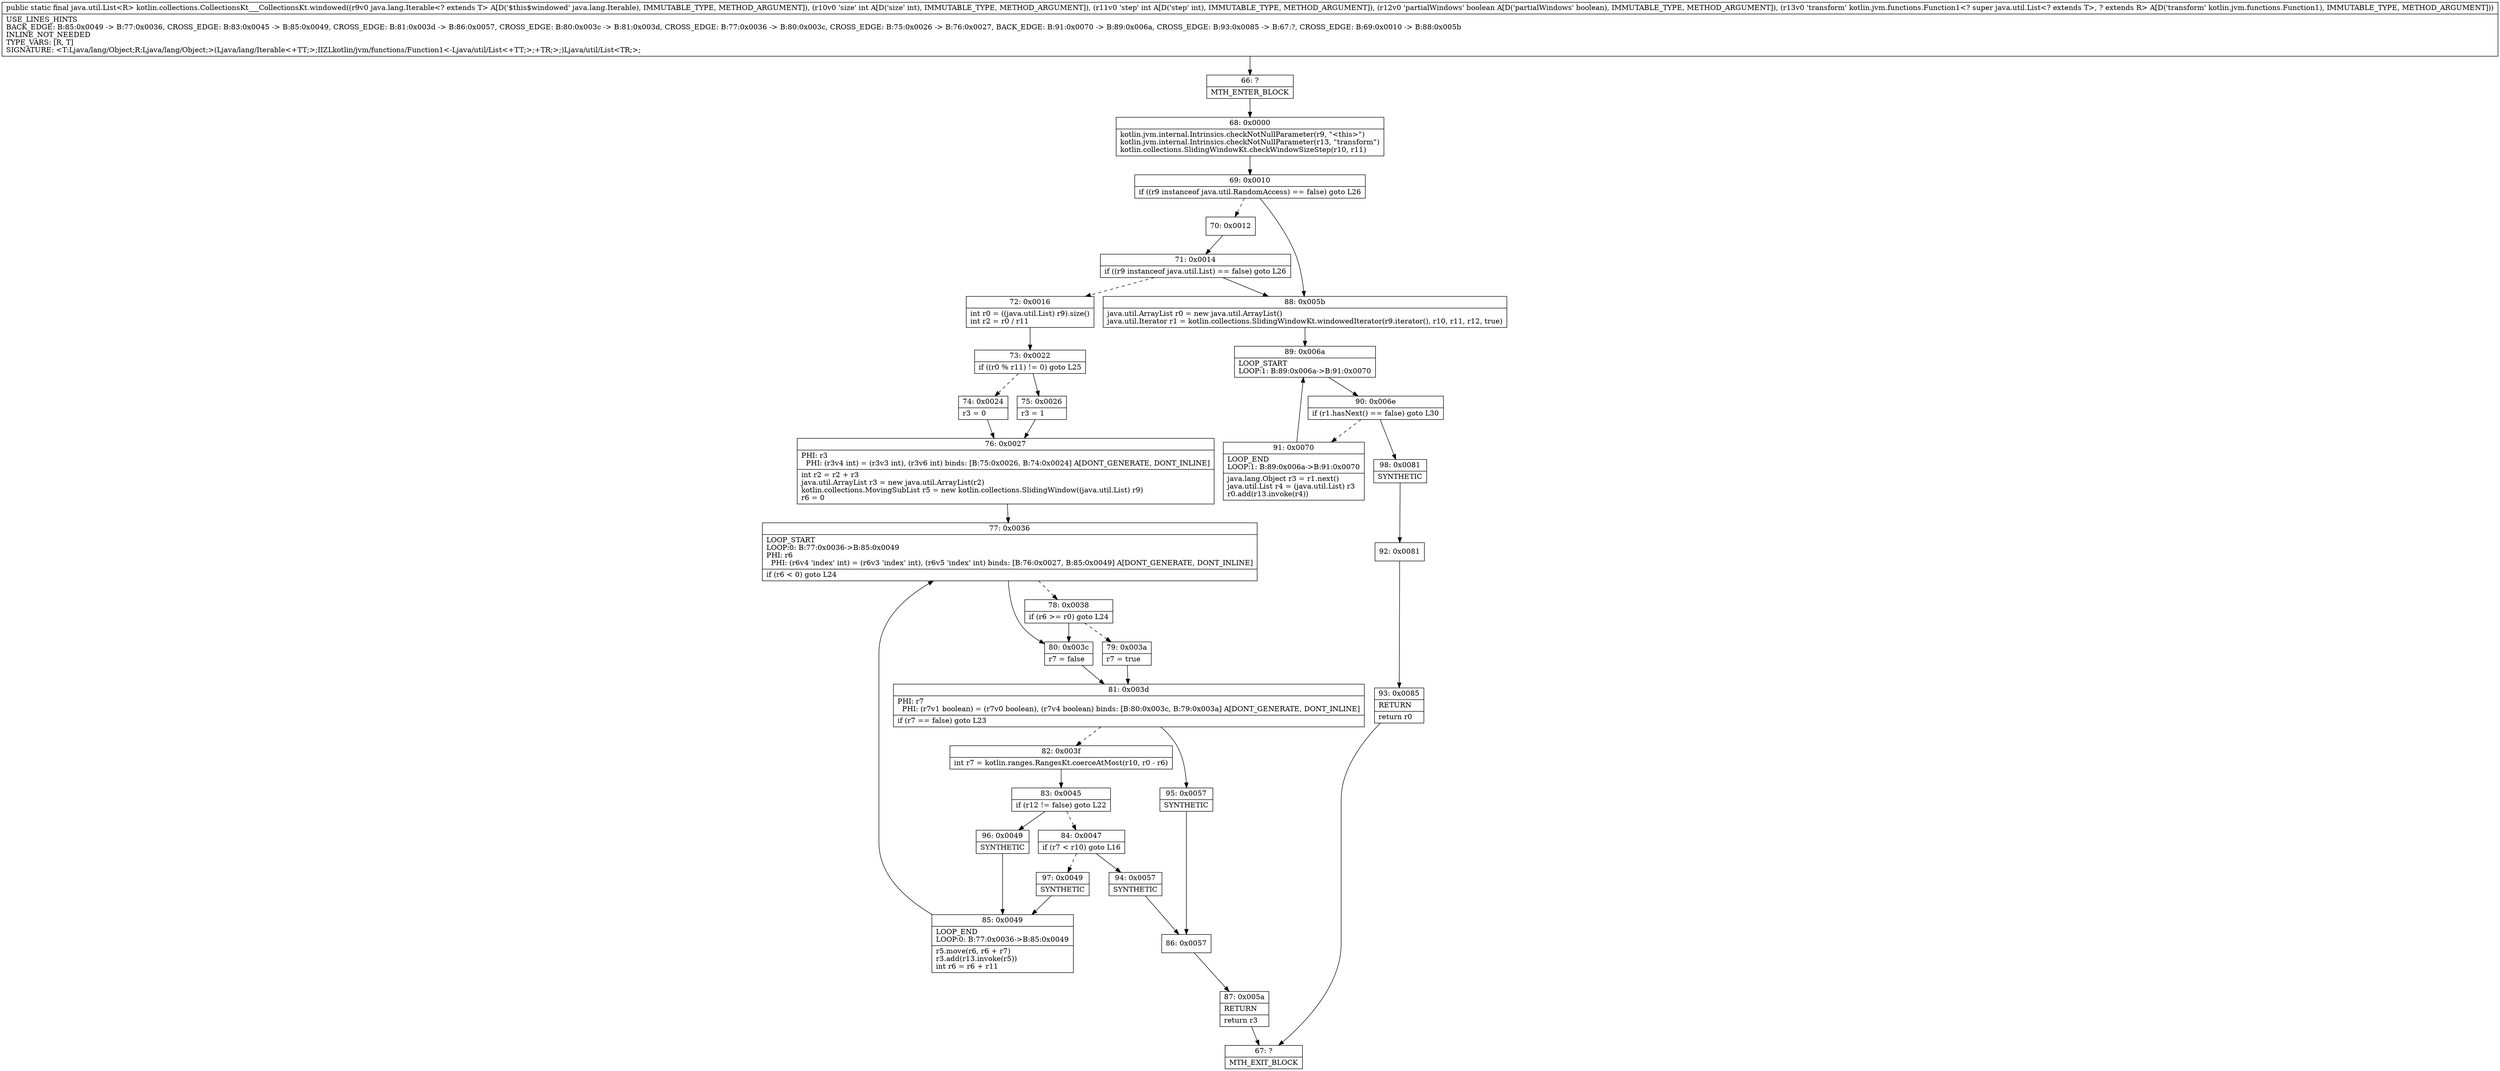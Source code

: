 digraph "CFG forkotlin.collections.CollectionsKt___CollectionsKt.windowed(Ljava\/lang\/Iterable;IIZLkotlin\/jvm\/functions\/Function1;)Ljava\/util\/List;" {
Node_66 [shape=record,label="{66\:\ ?|MTH_ENTER_BLOCK\l}"];
Node_68 [shape=record,label="{68\:\ 0x0000|kotlin.jvm.internal.Intrinsics.checkNotNullParameter(r9, \"\<this\>\")\lkotlin.jvm.internal.Intrinsics.checkNotNullParameter(r13, \"transform\")\lkotlin.collections.SlidingWindowKt.checkWindowSizeStep(r10, r11)\l}"];
Node_69 [shape=record,label="{69\:\ 0x0010|if ((r9 instanceof java.util.RandomAccess) == false) goto L26\l}"];
Node_70 [shape=record,label="{70\:\ 0x0012}"];
Node_71 [shape=record,label="{71\:\ 0x0014|if ((r9 instanceof java.util.List) == false) goto L26\l}"];
Node_72 [shape=record,label="{72\:\ 0x0016|int r0 = ((java.util.List) r9).size()\lint r2 = r0 \/ r11\l}"];
Node_73 [shape=record,label="{73\:\ 0x0022|if ((r0 % r11) != 0) goto L25\l}"];
Node_74 [shape=record,label="{74\:\ 0x0024|r3 = 0\l}"];
Node_76 [shape=record,label="{76\:\ 0x0027|PHI: r3 \l  PHI: (r3v4 int) = (r3v3 int), (r3v6 int) binds: [B:75:0x0026, B:74:0x0024] A[DONT_GENERATE, DONT_INLINE]\l|int r2 = r2 + r3\ljava.util.ArrayList r3 = new java.util.ArrayList(r2)\lkotlin.collections.MovingSubList r5 = new kotlin.collections.SlidingWindow((java.util.List) r9)\lr6 = 0\l}"];
Node_77 [shape=record,label="{77\:\ 0x0036|LOOP_START\lLOOP:0: B:77:0x0036\-\>B:85:0x0049\lPHI: r6 \l  PHI: (r6v4 'index' int) = (r6v3 'index' int), (r6v5 'index' int) binds: [B:76:0x0027, B:85:0x0049] A[DONT_GENERATE, DONT_INLINE]\l|if (r6 \< 0) goto L24\l}"];
Node_78 [shape=record,label="{78\:\ 0x0038|if (r6 \>= r0) goto L24\l}"];
Node_79 [shape=record,label="{79\:\ 0x003a|r7 = true\l}"];
Node_81 [shape=record,label="{81\:\ 0x003d|PHI: r7 \l  PHI: (r7v1 boolean) = (r7v0 boolean), (r7v4 boolean) binds: [B:80:0x003c, B:79:0x003a] A[DONT_GENERATE, DONT_INLINE]\l|if (r7 == false) goto L23\l}"];
Node_82 [shape=record,label="{82\:\ 0x003f|int r7 = kotlin.ranges.RangesKt.coerceAtMost(r10, r0 \- r6)\l}"];
Node_83 [shape=record,label="{83\:\ 0x0045|if (r12 != false) goto L22\l}"];
Node_84 [shape=record,label="{84\:\ 0x0047|if (r7 \< r10) goto L16\l}"];
Node_94 [shape=record,label="{94\:\ 0x0057|SYNTHETIC\l}"];
Node_86 [shape=record,label="{86\:\ 0x0057}"];
Node_87 [shape=record,label="{87\:\ 0x005a|RETURN\l|return r3\l}"];
Node_67 [shape=record,label="{67\:\ ?|MTH_EXIT_BLOCK\l}"];
Node_97 [shape=record,label="{97\:\ 0x0049|SYNTHETIC\l}"];
Node_85 [shape=record,label="{85\:\ 0x0049|LOOP_END\lLOOP:0: B:77:0x0036\-\>B:85:0x0049\l|r5.move(r6, r6 + r7)\lr3.add(r13.invoke(r5))\lint r6 = r6 + r11\l}"];
Node_96 [shape=record,label="{96\:\ 0x0049|SYNTHETIC\l}"];
Node_95 [shape=record,label="{95\:\ 0x0057|SYNTHETIC\l}"];
Node_80 [shape=record,label="{80\:\ 0x003c|r7 = false\l}"];
Node_75 [shape=record,label="{75\:\ 0x0026|r3 = 1\l}"];
Node_88 [shape=record,label="{88\:\ 0x005b|java.util.ArrayList r0 = new java.util.ArrayList()\ljava.util.Iterator r1 = kotlin.collections.SlidingWindowKt.windowedIterator(r9.iterator(), r10, r11, r12, true)\l}"];
Node_89 [shape=record,label="{89\:\ 0x006a|LOOP_START\lLOOP:1: B:89:0x006a\-\>B:91:0x0070\l}"];
Node_90 [shape=record,label="{90\:\ 0x006e|if (r1.hasNext() == false) goto L30\l}"];
Node_91 [shape=record,label="{91\:\ 0x0070|LOOP_END\lLOOP:1: B:89:0x006a\-\>B:91:0x0070\l|java.lang.Object r3 = r1.next()\ljava.util.List r4 = (java.util.List) r3\lr0.add(r13.invoke(r4))\l}"];
Node_98 [shape=record,label="{98\:\ 0x0081|SYNTHETIC\l}"];
Node_92 [shape=record,label="{92\:\ 0x0081}"];
Node_93 [shape=record,label="{93\:\ 0x0085|RETURN\l|return r0\l}"];
MethodNode[shape=record,label="{public static final java.util.List\<R\> kotlin.collections.CollectionsKt___CollectionsKt.windowed((r9v0 java.lang.Iterable\<? extends T\> A[D('$this$windowed' java.lang.Iterable), IMMUTABLE_TYPE, METHOD_ARGUMENT]), (r10v0 'size' int A[D('size' int), IMMUTABLE_TYPE, METHOD_ARGUMENT]), (r11v0 'step' int A[D('step' int), IMMUTABLE_TYPE, METHOD_ARGUMENT]), (r12v0 'partialWindows' boolean A[D('partialWindows' boolean), IMMUTABLE_TYPE, METHOD_ARGUMENT]), (r13v0 'transform' kotlin.jvm.functions.Function1\<? super java.util.List\<? extends T\>, ? extends R\> A[D('transform' kotlin.jvm.functions.Function1), IMMUTABLE_TYPE, METHOD_ARGUMENT]))  | USE_LINES_HINTS\lBACK_EDGE: B:85:0x0049 \-\> B:77:0x0036, CROSS_EDGE: B:83:0x0045 \-\> B:85:0x0049, CROSS_EDGE: B:81:0x003d \-\> B:86:0x0057, CROSS_EDGE: B:80:0x003c \-\> B:81:0x003d, CROSS_EDGE: B:77:0x0036 \-\> B:80:0x003c, CROSS_EDGE: B:75:0x0026 \-\> B:76:0x0027, BACK_EDGE: B:91:0x0070 \-\> B:89:0x006a, CROSS_EDGE: B:93:0x0085 \-\> B:67:?, CROSS_EDGE: B:69:0x0010 \-\> B:88:0x005b\lINLINE_NOT_NEEDED\lTYPE_VARS: [R, T]\lSIGNATURE: \<T:Ljava\/lang\/Object;R:Ljava\/lang\/Object;\>(Ljava\/lang\/Iterable\<+TT;\>;IIZLkotlin\/jvm\/functions\/Function1\<\-Ljava\/util\/List\<+TT;\>;+TR;\>;)Ljava\/util\/List\<TR;\>;\l}"];
MethodNode -> Node_66;Node_66 -> Node_68;
Node_68 -> Node_69;
Node_69 -> Node_70[style=dashed];
Node_69 -> Node_88;
Node_70 -> Node_71;
Node_71 -> Node_72[style=dashed];
Node_71 -> Node_88;
Node_72 -> Node_73;
Node_73 -> Node_74[style=dashed];
Node_73 -> Node_75;
Node_74 -> Node_76;
Node_76 -> Node_77;
Node_77 -> Node_78[style=dashed];
Node_77 -> Node_80;
Node_78 -> Node_79[style=dashed];
Node_78 -> Node_80;
Node_79 -> Node_81;
Node_81 -> Node_82[style=dashed];
Node_81 -> Node_95;
Node_82 -> Node_83;
Node_83 -> Node_84[style=dashed];
Node_83 -> Node_96;
Node_84 -> Node_94;
Node_84 -> Node_97[style=dashed];
Node_94 -> Node_86;
Node_86 -> Node_87;
Node_87 -> Node_67;
Node_97 -> Node_85;
Node_85 -> Node_77;
Node_96 -> Node_85;
Node_95 -> Node_86;
Node_80 -> Node_81;
Node_75 -> Node_76;
Node_88 -> Node_89;
Node_89 -> Node_90;
Node_90 -> Node_91[style=dashed];
Node_90 -> Node_98;
Node_91 -> Node_89;
Node_98 -> Node_92;
Node_92 -> Node_93;
Node_93 -> Node_67;
}

